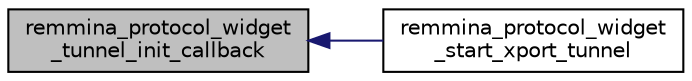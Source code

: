 digraph "remmina_protocol_widget_tunnel_init_callback"
{
  edge [fontname="Helvetica",fontsize="10",labelfontname="Helvetica",labelfontsize="10"];
  node [fontname="Helvetica",fontsize="10",shape=record];
  rankdir="LR";
  Node4706 [label="remmina_protocol_widget\l_tunnel_init_callback",height=0.2,width=0.4,color="black", fillcolor="grey75", style="filled", fontcolor="black"];
  Node4706 -> Node4707 [dir="back",color="midnightblue",fontsize="10",style="solid",fontname="Helvetica"];
  Node4707 [label="remmina_protocol_widget\l_start_xport_tunnel",height=0.2,width=0.4,color="black", fillcolor="white", style="filled",URL="$remmina__protocol__widget_8h.html#a172fa9cf2ce196c9846a3e47ea9036b4"];
}
